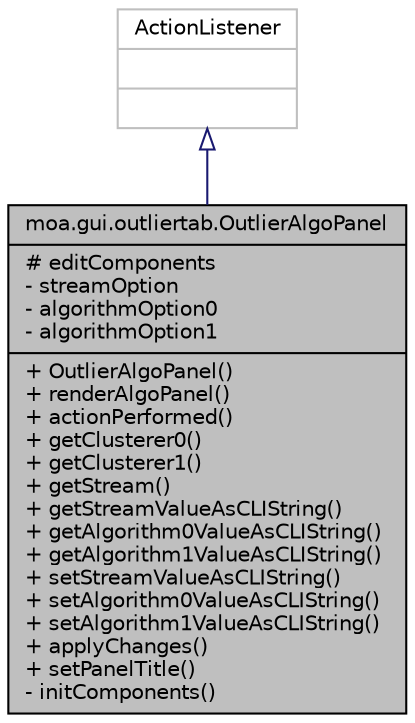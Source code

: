 digraph G
{
  edge [fontname="Helvetica",fontsize="10",labelfontname="Helvetica",labelfontsize="10"];
  node [fontname="Helvetica",fontsize="10",shape=record];
  Node1 [label="{moa.gui.outliertab.OutlierAlgoPanel\n|# editComponents\l- streamOption\l- algorithmOption0\l- algorithmOption1\l|+ OutlierAlgoPanel()\l+ renderAlgoPanel()\l+ actionPerformed()\l+ getClusterer0()\l+ getClusterer1()\l+ getStream()\l+ getStreamValueAsCLIString()\l+ getAlgorithm0ValueAsCLIString()\l+ getAlgorithm1ValueAsCLIString()\l+ setStreamValueAsCLIString()\l+ setAlgorithm0ValueAsCLIString()\l+ setAlgorithm1ValueAsCLIString()\l+ applyChanges()\l+ setPanelTitle()\l- initComponents()\l}",height=0.2,width=0.4,color="black", fillcolor="grey75", style="filled" fontcolor="black"];
  Node2 -> Node1 [dir=back,color="midnightblue",fontsize="10",style="solid",arrowtail="empty",fontname="Helvetica"];
  Node2 [label="{ActionListener\n||}",height=0.2,width=0.4,color="grey75", fillcolor="white", style="filled"];
}
